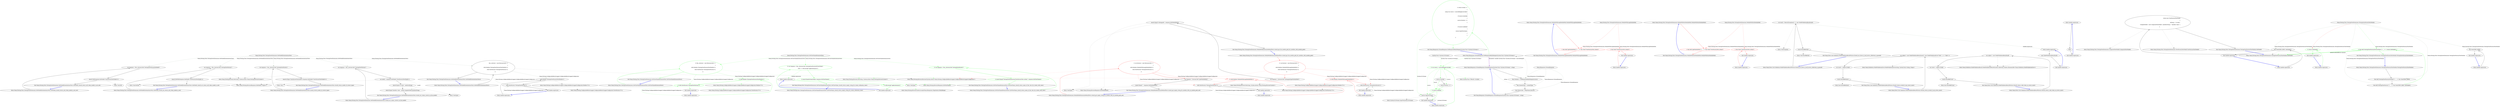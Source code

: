 digraph  {
n34 [label="Nancy.Testing.Tests.TestingViewExtensions.GetModelExtententionsTests", span=""];
n0 [cluster="Nancy.Testing.Tests.TestingViewExtensions.GetModelExtententionsTests.GetModelExtententionsTests()", label="Entry Nancy.Testing.Tests.TestingViewExtensions.GetModelExtententionsTests.GetModelExtententionsTests()", span="8-8"];
n1 [cluster="Nancy.Testing.Tests.TestingViewExtensions.GetModelExtententionsTests.GetModelExtententionsTests()", label="this._browser = new Browser(with =>\r\n            {\r\n                with.Module<TestingViewFactoryTestModule>();\r\n                with.ViewFactory<TestingViewFactory>();\r\n            })", span="10-14"];
n2 [cluster="Nancy.Testing.Tests.TestingViewExtensions.GetModelExtententionsTests.GetModelExtententionsTests()", label="Exit Nancy.Testing.Tests.TestingViewExtensions.GetModelExtententionsTests.GetModelExtententionsTests()", span="8-8"];
n3 [cluster="Nancy.Testing.Browser.Browser(System.Action<Nancy.Testing.ConfigurableBootstrapper.ConfigurableBootstrapperConfigurator>)", label="Entry Nancy.Testing.Browser.Browser(System.Action<Nancy.Testing.ConfigurableBootstrapper.ConfigurableBootstrapperConfigurator>)", span="26-26"];
n5 [cluster="lambda expression", label="with.Module<TestingViewFactoryTestModule>()", span="12-12"];
n6 [cluster="lambda expression", label="with.ViewFactory<TestingViewFactory>()", span="13-13"];
n4 [cluster="lambda expression", label="Entry lambda expression", span="10-14"];
n8 [cluster="Nancy.Testing.ConfigurableBootstrapper.ConfigurableBootstrapperConfigurator.Module<T>()", label="Entry Nancy.Testing.ConfigurableBootstrapper.ConfigurableBootstrapperConfigurator.Module<T>()", span="807-807"];
n7 [cluster="lambda expression", label="Exit lambda expression", span="10-14"];
n9 [cluster="Nancy.Testing.ConfigurableBootstrapper.ConfigurableBootstrapperConfigurator.ViewFactory<T>()", label="Entry Nancy.Testing.ConfigurableBootstrapper.ConfigurableBootstrapperConfigurator.ViewFactory<T>()", span="1338-1338"];
n10 [cluster="Nancy.Testing.Tests.TestingViewExtensions.GetModelExtententionsTests.GetModel_should_return_null_when_model_is_not_set()", label="Entry Nancy.Testing.Tests.TestingViewExtensions.GetModelExtententionsTests.GetModel_should_return_null_when_model_is_not_set()", span="19-19"];
n11 [cluster="Nancy.Testing.Tests.TestingViewExtensions.GetModelExtententionsTests.GetModel_should_return_null_when_model_is_not_set()", label="var response = this._browser.Get(''/testingViewFactoryNoModel'')", span="21-21"];
n12 [cluster="Nancy.Testing.Tests.TestingViewExtensions.GetModelExtententionsTests.GetModel_should_return_null_when_model_is_not_set()", label="Assert.Null(response.GetModel<ViewFactoryTestModel>())", span="22-22"];
n14 [cluster="Nancy.Testing.Browser.Get(string, System.Action<Nancy.Testing.BrowserContext>)", label="Entry Nancy.Testing.Browser.Get(string, System.Action<Nancy.Testing.BrowserContext>)", span="59-59"];
n13 [cluster="Nancy.Testing.Tests.TestingViewExtensions.GetModelExtententionsTests.GetModel_should_return_null_when_model_is_not_set()", label="Exit Nancy.Testing.Tests.TestingViewExtensions.GetModelExtententionsTests.GetModel_should_return_null_when_model_is_not_set()", span="19-19"];
n15 [cluster="Nancy.Testing.BrowserResponse.GetModel<TType>()", label="Entry Nancy.Testing.BrowserResponse.GetModel<TType>()", span="55-55"];
n16 [cluster="Unk.Null", label="Entry Unk.Null", span=""];
n17 [cluster="Nancy.Testing.Tests.TestingViewExtensions.GetModelExtententionsTests.GetModel_should_not_return_null_when_model_is_set()", label="Entry Nancy.Testing.Tests.TestingViewExtensions.GetModelExtententionsTests.GetModel_should_not_return_null_when_model_is_set()", span="26-26"];
n18 [cluster="Nancy.Testing.Tests.TestingViewExtensions.GetModelExtententionsTests.GetModel_should_not_return_null_when_model_is_set()", label="var response = this._browser.Get(''/testingViewFactory'')", span="28-28"];
n19 [cluster="Nancy.Testing.Tests.TestingViewExtensions.GetModelExtententionsTests.GetModel_should_not_return_null_when_model_is_set()", label="Assert.NotNull(response.GetModel<ViewFactoryTestModel>())", span="29-29"];
n20 [cluster="Nancy.Testing.Tests.TestingViewExtensions.GetModelExtententionsTests.GetModel_should_not_return_null_when_model_is_set()", label="Exit Nancy.Testing.Tests.TestingViewExtensions.GetModelExtententionsTests.GetModel_should_not_return_null_when_model_is_set()", span="26-26"];
n21 [cluster="Unk.NotNull", label="Entry Unk.NotNull", span=""];
n22 [cluster="Nancy.Testing.Tests.TestingViewExtensions.GetModelExtententionsTests.should_return_model_of_correct_type()", label="Entry Nancy.Testing.Tests.TestingViewExtensions.GetModelExtententionsTests.should_return_model_of_correct_type()", span="33-33"];
n23 [cluster="Nancy.Testing.Tests.TestingViewExtensions.GetModelExtententionsTests.should_return_model_of_correct_type()", label="var response = this._browser.Get(''/testingViewFactory'')", span="35-35"];
n24 [cluster="Nancy.Testing.Tests.TestingViewExtensions.GetModelExtententionsTests.should_return_model_of_correct_type()", label="Assert.IsType<ViewFactoryTestModel>(response.GetModel<ViewFactoryTestModel>())", span="36-36"];
n25 [cluster="Nancy.Testing.Tests.TestingViewExtensions.GetModelExtententionsTests.should_return_model_of_correct_type()", label="Exit Nancy.Testing.Tests.TestingViewExtensions.GetModelExtententionsTests.should_return_model_of_correct_type()", span="33-33"];
n26 [cluster="Unk.>", label="Entry Unk.>", span=""];
n27 [cluster="Nancy.Testing.Tests.TestingViewExtensions.GetModelExtententionsTests.should_set_values_correct_on_the_model()", label="Entry Nancy.Testing.Tests.TestingViewExtensions.GetModelExtententionsTests.should_set_values_correct_on_the_model()", span="40-40"];
n28 [cluster="Nancy.Testing.Tests.TestingViewExtensions.GetModelExtententionsTests.should_set_values_correct_on_the_model()", label="var response = this._browser.Get(''/testingViewFactory'')", span="42-42"];
n29 [cluster="Nancy.Testing.Tests.TestingViewExtensions.GetModelExtententionsTests.should_set_values_correct_on_the_model()", label="var model = response.GetModel<ViewFactoryTestModel>()", span="43-43"];
n30 [cluster="Nancy.Testing.Tests.TestingViewExtensions.GetModelExtententionsTests.should_set_values_correct_on_the_model()", label="Assert.Equal(''A value'', model.AString)", span="44-44"];
n31 [cluster="Nancy.Testing.Tests.TestingViewExtensions.GetModelExtententionsTests.should_set_values_correct_on_the_model()", label="Assert.Equal(''Another value'', model.ComplexModel.AnotherString)", span="45-45"];
n33 [cluster="Unk.Equal", label="Entry Unk.Equal", span=""];
n32 [cluster="Nancy.Testing.Tests.TestingViewExtensions.GetModelExtententionsTests.should_set_values_correct_on_the_model()", label="Exit Nancy.Testing.Tests.TestingViewExtensions.GetModelExtententionsTests.should_set_values_correct_on_the_model()", span="40-40"];
d6 [cluster="Nancy.Responses.StreamResponse.GetResponseBodyDelegate(System.Func<System.IO.Stream>)", color=green, community=0, label="0: return stream =>\r\n                {\r\n                    using (var source = sourceDelegate.Invoke())\r\n                    {\r\n                        if (source.CanSeek)\r\n                        {\r\n                            source.Position = 0;\r\n                        }\r\n\r\n                        if (source.CanRead)\r\n                        {\r\n                            source.CopyTo(stream);\r\n                        }\r\n                    }\r\n                };", span="16-30"];
d5 [cluster="Nancy.Responses.StreamResponse.GetResponseBodyDelegate(System.Func<System.IO.Stream>)", label="Entry Nancy.Responses.StreamResponse.GetResponseBodyDelegate(System.Func<System.IO.Stream>)", span="14-14"];
d7 [cluster="Nancy.Responses.StreamResponse.GetResponseBodyDelegate(System.Func<System.IO.Stream>)", label="Exit Nancy.Responses.StreamResponse.GetResponseBodyDelegate(System.Func<System.IO.Stream>)", span="14-14"];
d13 [cluster="lambda expression", label="source.CopyTo(stream)", span="27-27"];
d9 [cluster="lambda expression", color=green, community=0, label="0: var source = sourceDelegate.Invoke()", span="18-18"];
d18 [label="System.Func<System.IO.Stream>", span=""];
d8 [cluster="lambda expression", label="Entry lambda expression", span="16-30"];
d10 [cluster="lambda expression", label="source.CanSeek", span="20-20"];
d15 [cluster="System.Func<TResult>.Invoke()", label="Entry System.Func<TResult>.Invoke()", span="0-0"];
d11 [cluster="lambda expression", label="source.Position = 0", span="22-22"];
d12 [cluster="lambda expression", color=green, community=0, label="0: source.CanRead", span="25-25"];
d14 [cluster="lambda expression", label="Exit lambda expression", span="16-30"];
d1 [cluster="Nancy.Responses.StreamResponse.StreamResponse(System.Func<System.IO.Stream>, string)", label="this.Contents = GetResponseBodyDelegate(source)", span="9-9"];
d0 [cluster="Nancy.Responses.StreamResponse.StreamResponse(System.Func<System.IO.Stream>, string)", label="Entry Nancy.Responses.StreamResponse.StreamResponse(System.Func<System.IO.Stream>, string)", span="7-7"];
d16 [cluster="System.IO.Stream.CopyTo(System.IO.Stream)", label="Entry System.IO.Stream.CopyTo(System.IO.Stream)", span="0-0"];
d17 [label="Nancy.Responses.StreamResponse", span=""];
d2 [cluster="Nancy.Responses.StreamResponse.StreamResponse(System.Func<System.IO.Stream>, string)", label="this.ContentType = contentType", span="10-10"];
d4 [cluster="Nancy.Responses.StreamResponse.StreamResponse(System.Func<System.IO.Stream>, string)", label="Exit Nancy.Responses.StreamResponse.StreamResponse(System.Func<System.IO.Stream>, string)", span="7-7"];
d3 [cluster="Nancy.Responses.StreamResponse.StreamResponse(System.Func<System.IO.Stream>, string)", label="this.StatusCode = HttpStatusCode.OK", span="11-11"];
m1_0 [cluster="Nancy.Testing.Tests.TestingViewExtensions.GetViewNameExtensionTests.GetViewNameExtensionTests()", file="GetViewNameExtensionTests.cs", label="Entry Nancy.Testing.Tests.TestingViewExtensions.GetViewNameExtensionTests.GetViewNameExtensionTests()", span="8-8"];
m1_1 [cluster="Nancy.Testing.Tests.TestingViewExtensions.GetViewNameExtensionTests.GetViewNameExtensionTests()", color=green, community=0, file="GetViewNameExtensionTests.cs", label="0: this._browser = new Browser(with =>\r\n            {\r\n                with.Module<TestingViewFactoryTestModule>();\r\n                with.ViewFactory<TestingViewFactory>();\r\n            })", span="10-14"];
m1_2 [cluster="Nancy.Testing.Tests.TestingViewExtensions.GetViewNameExtensionTests.GetViewNameExtensionTests()", file="GetViewNameExtensionTests.cs", label="Exit Nancy.Testing.Tests.TestingViewExtensions.GetViewNameExtensionTests.GetViewNameExtensionTests()", span="8-8"];
m1_24 [cluster="Nancy.Testing.BrowserContext.Accept(Nancy.Responses.Negotiation.MediaRange)", file="GetViewNameExtensionTests.cs", label="Entry Nancy.Testing.BrowserContext.Accept(Nancy.Responses.Negotiation.MediaRange)", span="172-172"];
m1_8 [cluster="Nancy.Testing.ConfigurableBootstrapper.ConfigurableBootstrapperConfigurator.Module<T>()", file="GetViewNameExtensionTests.cs", label="Entry Nancy.Testing.ConfigurableBootstrapper.ConfigurableBootstrapperConfigurator.Module<T>()", span="807-807"];
m1_17 [cluster="Nancy.Testing.Tests.TestingViewExtensions.GetViewNameExtensionTests.GetViewName_should_return_empty_string_for_routes_withoutuu_view()", file="GetViewNameExtensionTests.cs", label="Entry Nancy.Testing.Tests.TestingViewExtensions.GetViewNameExtensionTests.GetViewName_should_return_empty_string_for_routes_withoutuu_view()", span="25-25"];
m1_18 [cluster="Nancy.Testing.Tests.TestingViewExtensions.GetViewNameExtensionTests.GetViewName_should_return_empty_string_for_routes_withoutuu_view()", color=green, community=0, file="GetViewNameExtensionTests.cs", label="0: var response = this._browser.Get(''/testingViewFactoryNoViewName'', \r\n                with => with.Accept(''application/json''))", span="27-28"];
m1_19 [cluster="Nancy.Testing.Tests.TestingViewExtensions.GetViewNameExtensionTests.GetViewName_should_return_empty_string_for_routes_withoutuu_view()", color=green, community=0, file="GetViewNameExtensionTests.cs", label="0: Assert.Equal(string.Empty, response.GetViewName())", span="29-29"];
m1_20 [cluster="Nancy.Testing.Tests.TestingViewExtensions.GetViewNameExtensionTests.GetViewName_should_return_empty_string_for_routes_withoutuu_view()", file="GetViewNameExtensionTests.cs", label="Exit Nancy.Testing.Tests.TestingViewExtensions.GetViewNameExtensionTests.GetViewName_should_return_empty_string_for_routes_withoutuu_view()", span="25-25"];
m1_14 [cluster="Nancy.Testing.Browser.Get(string, System.Action<Nancy.Testing.BrowserContext>)", file="GetViewNameExtensionTests.cs", label="Entry Nancy.Testing.Browser.Get(string, System.Action<Nancy.Testing.BrowserContext>)", span="59-59"];
m1_10 [cluster="Nancy.Testing.Tests.TestingViewExtensions.GetViewNameExtensionTests.GetViewName_should_return_name_of_the_view_for_routes_with_view()", file="GetViewNameExtensionTests.cs", label="Entry Nancy.Testing.Tests.TestingViewExtensions.GetViewNameExtensionTests.GetViewName_should_return_name_of_the_view_for_routes_with_view()", span="18-18"];
m1_11 [cluster="Nancy.Testing.Tests.TestingViewExtensions.GetViewNameExtensionTests.GetViewName_should_return_name_of_the_view_for_routes_with_view()", color=green, community=0, file="GetViewNameExtensionTests.cs", label="0: var response = this._browser.Get(''/testingViewFactory'')", span="20-20"];
m1_12 [cluster="Nancy.Testing.Tests.TestingViewExtensions.GetViewNameExtensionTests.GetViewName_should_return_name_of_the_view_for_routes_with_view()", color=green, community=0, file="GetViewNameExtensionTests.cs", label="0: Assert.Equal(''TestingViewExtensions/ViewFactoryTest.sshtml'', response.GetViewName())", span="21-21"];
m1_13 [cluster="Nancy.Testing.Tests.TestingViewExtensions.GetViewNameExtensionTests.GetViewName_should_return_name_of_the_view_for_routes_with_view()", file="GetViewNameExtensionTests.cs", label="Exit Nancy.Testing.Tests.TestingViewExtensions.GetViewNameExtensionTests.GetViewName_should_return_name_of_the_view_for_routes_with_view()", span="18-18"];
m1_16 [cluster="Unk.Equal", file="GetViewNameExtensionTests.cs", label="Entry Unk.Equal", span=""];
m1_21 [cluster="lambda expression", file="GetViewNameExtensionTests.cs", label="Entry lambda expression", span="28-28"];
m1_5 [cluster="lambda expression", color=green, community=0, file="GetViewNameExtensionTests.cs", label="0: with.Module<TestingViewFactoryTestModule>()", span="12-12"];
m1_6 [cluster="lambda expression", color=green, community=0, file="GetViewNameExtensionTests.cs", label="0: with.ViewFactory<TestingViewFactory>()", span="13-13"];
m1_4 [cluster="lambda expression", file="GetViewNameExtensionTests.cs", label="Entry lambda expression", span="10-14"];
m1_7 [cluster="lambda expression", file="GetViewNameExtensionTests.cs", label="Exit lambda expression", span="10-14"];
m1_22 [cluster="lambda expression", color=green, community=0, file="GetViewNameExtensionTests.cs", label="0: with.Accept(''application/json'')", span="28-28"];
m1_23 [cluster="lambda expression", file="GetViewNameExtensionTests.cs", label="Exit lambda expression", span="28-28"];
m1_15 [cluster="Nancy.Testing.BrowserResponse.GetViewName()", file="GetViewNameExtensionTests.cs", label="Entry Nancy.Testing.BrowserResponse.GetViewName()", span="65-65"];
m1_9 [cluster="Nancy.Testing.ConfigurableBootstrapper.ConfigurableBootstrapperConfigurator.ViewFactory<T>()", file="GetViewNameExtensionTests.cs", label="Entry Nancy.Testing.ConfigurableBootstrapper.ConfigurableBootstrapperConfigurator.ViewFactory<T>()", span="1338-1338"];
m1_25 [file="GetViewNameExtensionTests.cs", label="Nancy.Testing.Tests.TestingViewExtensions.GetViewNameExtensionTests", span=""];
m2_15 [cluster="Nancy.Testing.Tests.TestingViewExtensions.ModulePathExtensionMethodTests.should_get_empty_string_for_module_with_no_module_path_set()", file="ModulePathExtensionMethodTests.cs", label="Entry Nancy.Testing.Tests.TestingViewExtensions.ModulePathExtensionMethodTests.should_get_empty_string_for_module_with_no_module_path_set()", span="24-24"];
m2_16 [cluster="Nancy.Testing.Tests.TestingViewExtensions.ModulePathExtensionMethodTests.should_get_empty_string_for_module_with_no_module_path_set()", color=red, community=0, file="ModulePathExtensionMethodTests.cs", label="0: var browser = new Browser(with =>\r\n            {\r\n                with.Module<ModuleWithLongModulePath>();\r\n                with.ViewFactory<TestingViewFactory>();\r\n            })", span="27-31"];
m2_17 [cluster="Nancy.Testing.Tests.TestingViewExtensions.ModulePathExtensionMethodTests.should_get_empty_string_for_module_with_no_module_path_set()", file="ModulePathExtensionMethodTests.cs", label="var response = browser.Get(''/getModulePath'')", span="34-34"];
m2_18 [cluster="Nancy.Testing.Tests.TestingViewExtensions.ModulePathExtensionMethodTests.should_get_empty_string_for_module_with_no_module_path_set()", file="ModulePathExtensionMethodTests.cs", label="Assert.Equal('''', response.GetModulePath())", span="37-37"];
m2_19 [cluster="Nancy.Testing.Tests.TestingViewExtensions.ModulePathExtensionMethodTests.should_get_empty_string_for_module_with_no_module_path_set()", file="ModulePathExtensionMethodTests.cs", label="Exit Nancy.Testing.Tests.TestingViewExtensions.ModulePathExtensionMethodTests.should_get_empty_string_for_module_with_no_module_path_set()", span="24-24"];
m2_13 [cluster="Nancy.Testing.ConfigurableBootstrapper.ConfigurableBootstrapperConfigurator.Module<T>()", file="ModulePathExtensionMethodTests.cs", label="Entry Nancy.Testing.ConfigurableBootstrapper.ConfigurableBootstrapperConfigurator.Module<T>()", span="807-807"];
m2_24 [cluster="Nancy.Testing.Tests.TestingViewExtensions.ModuleWithLongModulePath.ModuleWithLongModulePath()", file="ModulePathExtensionMethodTests.cs", label="Entry Nancy.Testing.Tests.TestingViewExtensions.ModuleWithLongModulePath.ModuleWithLongModulePath()", span="43-43"];
m2_25 [cluster="Nancy.Testing.Tests.TestingViewExtensions.ModuleWithLongModulePath.ModuleWithLongModulePath()", color=red, community=0, file="ModulePathExtensionMethodTests.cs", label="1: this.Get[''/getModulePath''] = _ => this.View[''ViewFactoryTest.sshtml'']", span="46-46"];
m2_26 [cluster="Nancy.Testing.Tests.TestingViewExtensions.ModuleWithLongModulePath.ModuleWithLongModulePath()", file="ModulePathExtensionMethodTests.cs", label="Exit Nancy.Testing.Tests.TestingViewExtensions.ModuleWithLongModulePath.ModuleWithLongModulePath()", span="43-43"];
m2_6 [cluster="Nancy.Testing.Browser.Get(string, System.Action<Nancy.Testing.BrowserContext>)", file="ModulePathExtensionMethodTests.cs", label="Entry Nancy.Testing.Browser.Get(string, System.Action<Nancy.Testing.BrowserContext>)", span="59-59"];
m2_8 [cluster="Unk.Equal", file="ModulePathExtensionMethodTests.cs", label="Entry Unk.Equal", span=""];
m2_30 [cluster="Nancy.Testing.Tests.TestingViewExtensions.ModuleWithOutModulePath.ModuleWithOutModulePath()", file="ModulePathExtensionMethodTests.cs", label="Entry Nancy.Testing.Tests.TestingViewExtensions.ModuleWithOutModulePath.ModuleWithOutModulePath()", span="52-52"];
m2_31 [cluster="Nancy.Testing.Tests.TestingViewExtensions.ModuleWithOutModulePath.ModuleWithOutModulePath()", color=red, community=0, file="ModulePathExtensionMethodTests.cs", label="1: this.Get[''/getModulePath''] = _ => this.View[''ViewFactoryTest.sshtml'']", span="54-54"];
m2_32 [cluster="Nancy.Testing.Tests.TestingViewExtensions.ModuleWithOutModulePath.ModuleWithOutModulePath()", file="ModulePathExtensionMethodTests.cs", label="Exit Nancy.Testing.Tests.TestingViewExtensions.ModuleWithOutModulePath.ModuleWithOutModulePath()", span="52-52"];
m2_33 [cluster="lambda expression", file="ModulePathExtensionMethodTests.cs", label="Entry lambda expression", span="54-54"];
m2_10 [cluster="lambda expression", color=red, community=0, file="ModulePathExtensionMethodTests.cs", label="0: with.Module<ModuleWithLongModulePath>()", span="12-12"];
m2_11 [cluster="lambda expression", file="ModulePathExtensionMethodTests.cs", label="with.ViewFactory<TestingViewFactory>()", span="13-13"];
m2_9 [cluster="lambda expression", file="ModulePathExtensionMethodTests.cs", label="Entry lambda expression", span="10-14"];
m2_12 [cluster="lambda expression", file="ModulePathExtensionMethodTests.cs", label="Exit lambda expression", span="10-14"];
m2_21 [cluster="lambda expression", color=red, community=0, file="ModulePathExtensionMethodTests.cs", label="0: with.Module<ModuleWithLongModulePath>()", span="29-29"];
m2_22 [cluster="lambda expression", file="ModulePathExtensionMethodTests.cs", label="with.ViewFactory<TestingViewFactory>()", span="30-30"];
m2_20 [cluster="lambda expression", file="ModulePathExtensionMethodTests.cs", label="Entry lambda expression", span="27-31"];
m2_23 [cluster="lambda expression", file="ModulePathExtensionMethodTests.cs", label="Exit lambda expression", span="27-31"];
m2_27 [cluster="lambda expression", file="ModulePathExtensionMethodTests.cs", label="Entry lambda expression", span="46-46"];
m2_28 [cluster="lambda expression", color=red, community=0, file="ModulePathExtensionMethodTests.cs", label="1: this.View[''ViewFactoryTest.sshtml'']", span="46-46"];
m2_29 [cluster="lambda expression", file="ModulePathExtensionMethodTests.cs", label="Exit lambda expression", span="46-46"];
m2_34 [cluster="lambda expression", color=red, community=0, file="ModulePathExtensionMethodTests.cs", label="1: this.View[''ViewFactoryTest.sshtml'']", span="54-54"];
m2_35 [cluster="lambda expression", file="ModulePathExtensionMethodTests.cs", label="Exit lambda expression", span="54-54"];
m2_0 [cluster="Nancy.Testing.Tests.TestingViewExtensions.ModulePathExtensionMethodTests.should_get_the_module_path_for_modules_with_module_path()", file="ModulePathExtensionMethodTests.cs", label="Entry Nancy.Testing.Tests.TestingViewExtensions.ModulePathExtensionMethodTests.should_get_the_module_path_for_modules_with_module_path()", span="7-7"];
m2_1 [cluster="Nancy.Testing.Tests.TestingViewExtensions.ModulePathExtensionMethodTests.should_get_the_module_path_for_modules_with_module_path()", color=red, community=0, file="ModulePathExtensionMethodTests.cs", label="0: var browser = new Browser(with =>\r\n            {\r\n                with.Module<ModuleWithLongModulePath>();\r\n                with.ViewFactory<TestingViewFactory>();\r\n            })", span="10-14"];
m2_2 [cluster="Nancy.Testing.Tests.TestingViewExtensions.ModulePathExtensionMethodTests.should_get_the_module_path_for_modules_with_module_path()", file="ModulePathExtensionMethodTests.cs", label="var response = browser.Get(''/a/long/path/getModulePath'')", span="17-17"];
m2_3 [cluster="Nancy.Testing.Tests.TestingViewExtensions.ModulePathExtensionMethodTests.should_get_the_module_path_for_modules_with_module_path()", file="ModulePathExtensionMethodTests.cs", label="Assert.Equal(''/a/long/path'', response.GetModulePath())", span="20-20"];
m2_4 [cluster="Nancy.Testing.Tests.TestingViewExtensions.ModulePathExtensionMethodTests.should_get_the_module_path_for_modules_with_module_path()", file="ModulePathExtensionMethodTests.cs", label="Exit Nancy.Testing.Tests.TestingViewExtensions.ModulePathExtensionMethodTests.should_get_the_module_path_for_modules_with_module_path()", span="7-7"];
m2_7 [cluster="Nancy.Testing.BrowserResponse.GetModulePath()", file="ModulePathExtensionMethodTests.cs", label="Entry Nancy.Testing.BrowserResponse.GetModulePath()", span="85-85"];
m2_14 [cluster="Nancy.Testing.ConfigurableBootstrapper.ConfigurableBootstrapperConfigurator.ViewFactory<T>()", file="ModulePathExtensionMethodTests.cs", label="Entry Nancy.Testing.ConfigurableBootstrapper.ConfigurableBootstrapperConfigurator.ViewFactory<T>()", span="1338-1338"];
m2_36 [file="ModulePathExtensionMethodTests.cs", label="Nancy.Testing.Tests.TestingViewExtensions.ModuleWithLongModulePath", span=""];
m2_37 [file="ModulePathExtensionMethodTests.cs", label="Nancy.Testing.Tests.TestingViewExtensions.ModuleWithOutModulePath", span=""];
m3_4 [cluster="Unk.Exception", file="TestingViewFactory.cs", label="Entry Unk.Exception", span=""];
m3_15 [cluster="bool.ShouldBeTrue()", file="TestingViewFactory.cs", label="Entry bool.ShouldBeTrue()", span="85-85"];
m3_9 [cluster="Nancy.Validation.ModelValidationResult.ModelValidationResult(System.Collections.Generic.IEnumerable<Nancy.Validation.ModelValidationError>)", file="TestingViewFactory.cs", label="Entry Nancy.Validation.ModelValidationResult.ModelValidationResult(System.Collections.Generic.IEnumerable<Nancy.Validation.ModelValidationError>)", span="36-36"];
m3_16 [cluster="Nancy.Tests.Unit.Validation.ModelValidationResultFixture.Should_return_invalid_if_any_errors_exist()", file="TestingViewFactory.cs", label="Entry Nancy.Tests.Unit.Validation.ModelValidationResultFixture.Should_return_invalid_if_any_errors_exist()", span="31-31"];
m3_17 [cluster="Nancy.Tests.Unit.Validation.ModelValidationResultFixture.Should_return_invalid_if_any_errors_exist()", file="TestingViewFactory.cs", label="var subject = new ModelValidationResult(new[] { new ModelValidationError(''blah'', s => ''blah'') })", span="34-34"];
m3_18 [cluster="Nancy.Tests.Unit.Validation.ModelValidationResultFixture.Should_return_invalid_if_any_errors_exist()", file="TestingViewFactory.cs", label="var result = subject.IsValid", span="37-37"];
m3_19 [cluster="Nancy.Tests.Unit.Validation.ModelValidationResultFixture.Should_return_invalid_if_any_errors_exist()", file="TestingViewFactory.cs", label="result.ShouldBeFalse()", span="40-40"];
m3_20 [cluster="Nancy.Tests.Unit.Validation.ModelValidationResultFixture.Should_return_invalid_if_any_errors_exist()", file="TestingViewFactory.cs", label="Exit Nancy.Tests.Unit.Validation.ModelValidationResultFixture.Should_return_invalid_if_any_errors_exist()", span="31-31"];
m3_0 [cluster="Nancy.Tests.Unit.Validation.ModelValidationResultFixture.Should_not_throw_if_null_errors_collection_is_passed()", file="TestingViewFactory.cs", label="Entry Nancy.Tests.Unit.Validation.ModelValidationResultFixture.Should_not_throw_if_null_errors_collection_is_passed()", span="8-8"];
m3_1 [cluster="Nancy.Tests.Unit.Validation.ModelValidationResultFixture.Should_not_throw_if_null_errors_collection_is_passed()", file="TestingViewFactory.cs", label="var result = Record.Exception(() => new ModelValidationResult(null))", span="11-11"];
m3_2 [cluster="Nancy.Tests.Unit.Validation.ModelValidationResultFixture.Should_not_throw_if_null_errors_collection_is_passed()", file="TestingViewFactory.cs", label="result.ShouldBeNull()", span="14-14"];
m3_3 [cluster="Nancy.Tests.Unit.Validation.ModelValidationResultFixture.Should_not_throw_if_null_errors_collection_is_passed()", file="TestingViewFactory.cs", label="Exit Nancy.Tests.Unit.Validation.ModelValidationResultFixture.Should_not_throw_if_null_errors_collection_is_passed()", span="8-8"];
m3_22 [cluster="bool.ShouldBeFalse()", file="TestingViewFactory.cs", label="Entry bool.ShouldBeFalse()", span="90-90"];
m3_21 [cluster="Nancy.Validation.ModelValidationError.ModelValidationError(string, System.Func<string, string>)", file="TestingViewFactory.cs", label="Entry Nancy.Validation.ModelValidationError.ModelValidationError(string, System.Func<string, string>)", span="23-23"];
m3_5 [cluster="Unk.ShouldBeNull", file="TestingViewFactory.cs", label="Entry Unk.ShouldBeNull", span=""];
m3_23 [cluster="lambda expression", file="TestingViewFactory.cs", label="Entry lambda expression", span="34-34"];
m3_6 [cluster="lambda expression", file="TestingViewFactory.cs", label="Entry lambda expression", span="11-11"];
m3_7 [cluster="lambda expression", file="TestingViewFactory.cs", label="new ModelValidationResult(null)", span="11-11"];
m3_8 [cluster="lambda expression", file="TestingViewFactory.cs", label="Exit lambda expression", span="11-11"];
m3_24 [cluster="lambda expression", file="TestingViewFactory.cs", label="''blah''", span="34-34"];
m3_25 [cluster="lambda expression", file="TestingViewFactory.cs", label="Exit lambda expression", span="34-34"];
m3_10 [cluster="Nancy.Tests.Unit.Validation.ModelValidationResultFixture.Should_return_valid_when_no_errors_exist()", file="TestingViewFactory.cs", label="Entry Nancy.Tests.Unit.Validation.ModelValidationResultFixture.Should_return_valid_when_no_errors_exist()", span="18-18"];
m3_11 [cluster="Nancy.Tests.Unit.Validation.ModelValidationResultFixture.Should_return_valid_when_no_errors_exist()", file="TestingViewFactory.cs", label="var subject = new ModelValidationResult(null)", span="21-21"];
m3_12 [cluster="Nancy.Tests.Unit.Validation.ModelValidationResultFixture.Should_return_valid_when_no_errors_exist()", file="TestingViewFactory.cs", label="var result = subject.IsValid", span="24-24"];
m3_13 [cluster="Nancy.Tests.Unit.Validation.ModelValidationResultFixture.Should_return_valid_when_no_errors_exist()", file="TestingViewFactory.cs", label="result.ShouldBeTrue()", span="27-27"];
m3_14 [cluster="Nancy.Tests.Unit.Validation.ModelValidationResultFixture.Should_return_valid_when_no_errors_exist()", file="TestingViewFactory.cs", label="Exit Nancy.Tests.Unit.Validation.ModelValidationResultFixture.Should_return_valid_when_no_errors_exist()", span="18-18"];
m4_17 [cluster="Nancy.Testing.Tests.TestingViewExtensions.ViewFactoryTestModel.ViewFactoryTestModel()", file="TestingViewFactoryTestModule.cs", label="Entry Nancy.Testing.Tests.TestingViewExtensions.ViewFactoryTestModel.ViewFactoryTestModel()", span="22-22"];
m4_18 [cluster="Nancy.Testing.Tests.TestingViewExtensions.CompositeTestModel.CompositeTestModel()", file="TestingViewFactoryTestModule.cs", label="Entry Nancy.Testing.Tests.TestingViewExtensions.CompositeTestModel.CompositeTestModel()", span="28-28"];
m4_0 [cluster="Nancy.Testing.Tests.TestingViewExtensions.TestingViewFactoryTestModule.TestingViewFactoryTestModule()", file="TestingViewFactoryTestModule.cs", label="Entry Nancy.Testing.Tests.TestingViewExtensions.TestingViewFactoryTestModule.TestingViewFactoryTestModule()", span="5-5"];
m4_1 [cluster="Nancy.Testing.Tests.TestingViewExtensions.TestingViewFactoryTestModule.TestingViewFactoryTestModule()", file="TestingViewFactoryTestModule.cs", label="this.Get[''/testingViewFactoryNoModel''] = _ => this.View[VIEW_PATH]", span="7-7"];
m4_2 [cluster="Nancy.Testing.Tests.TestingViewExtensions.TestingViewFactoryTestModule.TestingViewFactoryTestModule()", file="TestingViewFactoryTestModule.cs", label="this.Get[''/testingViewFactory''] = _ => this.View[VIEW_PATH, GetModel()]", span="8-8"];
m4_3 [cluster="Nancy.Testing.Tests.TestingViewExtensions.TestingViewFactoryTestModule.TestingViewFactoryTestModule()", color=green, community=0, file="TestingViewFactoryTestModule.cs", label="0: this.Get[''/testingViewFactoryNoViewName''] = _ => { return GetModel(); }", span="10-10"];
m4_4 [cluster="Nancy.Testing.Tests.TestingViewExtensions.TestingViewFactoryTestModule.TestingViewFactoryTestModule()", file="TestingViewFactoryTestModule.cs", label="Exit Nancy.Testing.Tests.TestingViewExtensions.TestingViewFactoryTestModule.TestingViewFactoryTestModule()", span="5-5"];
m4_12 [cluster="lambda expression", file="TestingViewFactoryTestModule.cs", label="Entry lambda expression", span="9-9"];
m4_5 [cluster="lambda expression", file="TestingViewFactoryTestModule.cs", label="Entry lambda expression", span="7-7"];
m4_6 [cluster="lambda expression", file="TestingViewFactoryTestModule.cs", label="this.View[VIEW_PATH]", span="7-7"];
m4_7 [cluster="lambda expression", file="TestingViewFactoryTestModule.cs", label="Exit lambda expression", span="7-7"];
m4_8 [cluster="lambda expression", file="TestingViewFactoryTestModule.cs", label="Entry lambda expression", span="8-8"];
m4_9 [cluster="lambda expression", file="TestingViewFactoryTestModule.cs", label="this.View[VIEW_PATH, GetModel()]", span="8-8"];
m4_10 [cluster="lambda expression", file="TestingViewFactoryTestModule.cs", label="Exit lambda expression", span="8-8"];
m4_13 [cluster="lambda expression", color=green, community=0, file="TestingViewFactoryTestModule.cs", label="0: return GetModel();", span="10-10"];
m4_14 [cluster="lambda expression", file="TestingViewFactoryTestModule.cs", label="Exit lambda expression", span="9-9"];
m4_11 [cluster="Nancy.Testing.Tests.TestingViewExtensions.TestingViewFactoryTestModule.GetModel()", file="TestingViewFactoryTestModule.cs", label="Entry Nancy.Testing.Tests.TestingViewExtensions.TestingViewFactoryTestModule.GetModel()", span="12-12"];
m4_15 [cluster="Nancy.Testing.Tests.TestingViewExtensions.TestingViewFactoryTestModule.GetModel()", file="TestingViewFactoryTestModule.cs", label="return new ViewFactoryTestModel\r\n            {\r\n                AString = ''A value'',\r\n                ComplexModel = new CompositeTestModel { AnotherString = ''Another value'' }\r\n            };", span="14-18"];
m4_16 [cluster="Nancy.Testing.Tests.TestingViewExtensions.TestingViewFactoryTestModule.GetModel()", file="TestingViewFactoryTestModule.cs", label="Exit Nancy.Testing.Tests.TestingViewExtensions.TestingViewFactoryTestModule.GetModel()", span="12-12"];
m4_19 [file="TestingViewFactoryTestModule.cs", label="Nancy.Testing.Tests.TestingViewExtensions.TestingViewFactoryTestModule", span=""];
n34 -> n1  [color=darkseagreen4, key=1, label="Nancy.Testing.Tests.TestingViewExtensions.GetModelExtententionsTests", style=dashed];
n34 -> n11  [color=darkseagreen4, key=1, label="Nancy.Testing.Tests.TestingViewExtensions.GetModelExtententionsTests", style=dashed];
n34 -> n18  [color=darkseagreen4, key=1, label="Nancy.Testing.Tests.TestingViewExtensions.GetModelExtententionsTests", style=dashed];
n34 -> n23  [color=darkseagreen4, key=1, label="Nancy.Testing.Tests.TestingViewExtensions.GetModelExtententionsTests", style=dashed];
n34 -> n28  [color=darkseagreen4, key=1, label="Nancy.Testing.Tests.TestingViewExtensions.GetModelExtententionsTests", style=dashed];
n0 -> n1  [key=0, style=solid];
n1 -> n2  [key=0, style=solid];
n1 -> n3  [key=2, style=dotted];
n1 -> n5  [color=darkseagreen4, key=1, label="Nancy.Testing.ConfigurableBootstrapper.ConfigurableBootstrapperConfigurator", style=dashed];
n1 -> n6  [color=darkseagreen4, key=1, label="Nancy.Testing.ConfigurableBootstrapper.ConfigurableBootstrapperConfigurator", style=dashed];
n2 -> n0  [color=blue, key=0, style=bold];
n5 -> n6  [key=0, style=solid];
n5 -> n8  [key=2, style=dotted];
n6 -> n7  [key=0, style=solid];
n6 -> n9  [key=2, style=dotted];
n4 -> n5  [key=0, style=solid];
n4 -> n6  [color=darkseagreen4, key=1, label="Nancy.Testing.ConfigurableBootstrapper.ConfigurableBootstrapperConfigurator", style=dashed];
n7 -> n4  [color=blue, key=0, style=bold];
n10 -> n11  [key=0, style=solid];
n11 -> n12  [key=0, style=solid];
n11 -> n14  [key=2, style=dotted];
n12 -> n13  [key=0, style=solid];
n12 -> n15  [key=2, style=dotted];
n12 -> n16  [key=2, style=dotted];
n13 -> n10  [color=blue, key=0, style=bold];
n17 -> n18  [key=0, style=solid];
n18 -> n19  [key=0, style=solid];
n18 -> n14  [key=2, style=dotted];
n19 -> n20  [key=0, style=solid];
n19 -> n15  [key=2, style=dotted];
n19 -> n21  [key=2, style=dotted];
n20 -> n17  [color=blue, key=0, style=bold];
n22 -> n23  [key=0, style=solid];
n23 -> n24  [key=0, style=solid];
n23 -> n14  [key=2, style=dotted];
n24 -> n25  [key=0, style=solid];
n24 -> n15  [key=2, style=dotted];
n24 -> n26  [key=2, style=dotted];
n25 -> n22  [color=blue, key=0, style=bold];
n27 -> n28  [key=0, style=solid];
n28 -> n29  [key=0, style=solid];
n28 -> n14  [key=2, style=dotted];
n29 -> n30  [key=0, style=solid];
n29 -> n15  [key=2, style=dotted];
n29 -> n31  [color=darkseagreen4, key=1, label=model, style=dashed];
n30 -> n31  [key=0, style=solid];
n30 -> n33  [key=2, style=dotted];
n31 -> n32  [key=0, style=solid];
n31 -> n33  [key=2, style=dotted];
n32 -> n27  [color=blue, key=0, style=bold];
d6 -> d7  [color=green, key=0, style=solid];
d6 -> d13  [color=green, key=1, label="System.IO.Stream", style=dashed];
d5 -> d6  [color=green, key=0, style=solid];
d5 -> d9  [color=green, key=1, label="System.Func<System.IO.Stream>", style=dashed];
d5 -> d0  [color=darkorchid, key=3, label="Parameter variable System.Func<System.IO.Stream> sourceDelegate", style=bold];
d7 -> d5  [color=blue, key=0, style=bold];
d13 -> d14  [key=0, style=solid];
d13 -> d16  [key=2, style=dotted];
d9 -> d10  [color=green, key=0, style=solid];
d9 -> d15  [color=green, key=2, style=dotted];
d9 -> d11  [color=green, key=1, label=source, style=dashed];
d9 -> d12  [color=green, key=1, label=source, style=dashed];
d9 -> d13  [color=green, key=1, label=source, style=dashed];
d18 -> d9  [color=green, key=1, label="System.Func<System.IO.Stream>", style=dashed];
d8 -> d9  [color=green, key=0, style=solid];
d8 -> d13  [color=darkseagreen4, key=1, label="System.IO.Stream", style=dashed];
d10 -> d12  [color=green, key=0, style=solid];
d10 -> d11  [key=0, style=solid];
d11 -> d12  [color=green, key=0, style=solid];
d12 -> d13  [color=green, key=0, style=solid];
d12 -> d14  [color=green, key=0, style=solid];
d14 -> d8  [color=blue, key=0, style=bold];
d1 -> d5  [key=2, style=dotted];
d1 -> d2  [key=0, style=solid];
d0 -> d1  [key=0, style=solid];
d0 -> d2  [color=darkseagreen4, key=1, label=string, style=dashed];
d17 -> d1  [color=darkseagreen4, key=1, label="Nancy.Responses.StreamResponse", style=dashed];
d17 -> d2  [color=darkseagreen4, key=1, label="Nancy.Responses.StreamResponse", style=dashed];
d17 -> d3  [color=darkseagreen4, key=1, label="Nancy.Responses.StreamResponse", style=dashed];
d2 -> d3  [key=0, style=solid];
d4 -> d0  [color=blue, key=0, style=bold];
d3 -> d4  [key=0, style=solid];
m1_0 -> m1_1  [color=green, key=0, style=solid];
m1_1 -> m1_2  [color=green, key=0, style=solid];
m1_1 -> n3  [color=green, key=2, style=dotted];
m1_1 -> m1_5  [color=green, key=1, label="Nancy.Testing.ConfigurableBootstrapper.ConfigurableBootstrapperConfigurator", style=dashed];
m1_1 -> m1_6  [color=green, key=1, label="Nancy.Testing.ConfigurableBootstrapper.ConfigurableBootstrapperConfigurator", style=dashed];
m1_2 -> m1_0  [color=blue, key=0, style=bold];
m1_17 -> m1_18  [color=green, key=0, style=solid];
m1_18 -> m1_19  [color=green, key=0, style=solid];
m1_18 -> m1_14  [color=green, key=2, style=dotted];
m1_18 -> m1_21  [color=green, key=1, label="lambda expression", style=dashed];
m1_19 -> m1_20  [color=green, key=0, style=solid];
m1_19 -> m1_15  [color=green, key=2, style=dotted];
m1_19 -> m1_16  [color=green, key=2, style=dotted];
m1_20 -> m1_17  [color=blue, key=0, style=bold];
m1_10 -> m1_11  [color=green, key=0, style=solid];
m1_11 -> m1_12  [color=green, key=0, style=solid];
m1_11 -> m1_14  [color=green, key=2, style=dotted];
m1_12 -> m1_13  [color=green, key=0, style=solid];
m1_12 -> m1_15  [color=green, key=2, style=dotted];
m1_12 -> m1_16  [color=green, key=2, style=dotted];
m1_13 -> m1_10  [color=blue, key=0, style=bold];
m1_21 -> m1_22  [color=green, key=0, style=solid];
m1_5 -> m1_6  [color=green, key=0, style=solid];
m1_5 -> m1_8  [color=green, key=2, style=dotted];
m1_6 -> m1_7  [color=green, key=0, style=solid];
m1_6 -> m1_9  [color=green, key=2, style=dotted];
m1_4 -> m1_5  [color=green, key=0, style=solid];
m1_4 -> m1_6  [color=green, key=1, label="Nancy.Testing.ConfigurableBootstrapper.ConfigurableBootstrapperConfigurator", style=dashed];
m1_7 -> m1_4  [color=blue, key=0, style=bold];
m1_22 -> m1_23  [color=green, key=0, style=solid];
m1_22 -> m1_24  [color=green, key=2, style=dotted];
m1_23 -> m1_21  [color=blue, key=0, style=bold];
m1_25 -> m1_1  [color=green, key=1, label="Nancy.Testing.Tests.TestingViewExtensions.GetViewNameExtensionTests", style=dashed];
m1_25 -> m1_11  [color=green, key=1, label="Nancy.Testing.Tests.TestingViewExtensions.GetViewNameExtensionTests", style=dashed];
m1_25 -> m1_18  [color=green, key=1, label="Nancy.Testing.Tests.TestingViewExtensions.GetViewNameExtensionTests", style=dashed];
m2_15 -> m2_16  [color=red, key=0, style=solid];
m2_16 -> m2_17  [color=red, key=0, style=solid];
m2_16 -> n3  [color=red, key=2, style=dotted];
m2_16 -> m2_21  [color=red, key=1, label="Nancy.Testing.ConfigurableBootstrapper.ConfigurableBootstrapperConfigurator", style=dashed];
m2_16 -> m2_22  [color=red, key=1, label="Nancy.Testing.ConfigurableBootstrapper.ConfigurableBootstrapperConfigurator", style=dashed];
m2_17 -> m2_18  [key=0, style=solid];
m2_17 -> m2_6  [key=2, style=dotted];
m2_18 -> m2_19  [key=0, style=solid];
m2_18 -> m2_7  [key=2, style=dotted];
m2_18 -> m2_8  [key=2, style=dotted];
m2_19 -> m2_15  [color=blue, key=0, style=bold];
m2_24 -> m2_25  [color=red, key=0, style=solid];
m2_25 -> m2_26  [color=red, key=0, style=solid];
m2_26 -> m2_24  [color=blue, key=0, style=bold];
m2_30 -> m2_31  [color=red, key=0, style=solid];
m2_31 -> m2_32  [color=red, key=0, style=solid];
m2_32 -> m2_30  [color=blue, key=0, style=bold];
m2_33 -> m2_34  [color=red, key=0, style=solid];
m2_10 -> m2_11  [color=red, key=0, style=solid];
m2_10 -> m2_13  [color=red, key=2, style=dotted];
m2_11 -> m2_12  [key=0, style=solid];
m2_11 -> m2_14  [key=2, style=dotted];
m2_9 -> m2_10  [color=red, key=0, style=solid];
m2_9 -> m2_11  [color=darkseagreen4, key=1, label="Nancy.Testing.ConfigurableBootstrapper.ConfigurableBootstrapperConfigurator", style=dashed];
m2_12 -> m2_9  [color=blue, key=0, style=bold];
m2_21 -> m2_22  [color=red, key=0, style=solid];
m2_21 -> m2_13  [color=red, key=2, style=dotted];
m2_22 -> m2_23  [key=0, style=solid];
m2_22 -> m2_14  [key=2, style=dotted];
m2_20 -> m2_21  [color=red, key=0, style=solid];
m2_20 -> m2_22  [color=darkseagreen4, key=1, label="Nancy.Testing.ConfigurableBootstrapper.ConfigurableBootstrapperConfigurator", style=dashed];
m2_23 -> m2_20  [color=blue, key=0, style=bold];
m2_27 -> m2_28  [color=red, key=0, style=solid];
m2_28 -> m2_29  [color=red, key=0, style=solid];
m2_29 -> m2_27  [color=blue, key=0, style=bold];
m2_34 -> m2_35  [color=red, key=0, style=solid];
m2_35 -> m2_33  [color=blue, key=0, style=bold];
m2_0 -> m2_1  [color=red, key=0, style=solid];
m2_1 -> m2_2  [color=red, key=0, style=solid];
m2_1 -> n3  [color=red, key=2, style=dotted];
m2_1 -> m2_10  [color=red, key=1, label="Nancy.Testing.ConfigurableBootstrapper.ConfigurableBootstrapperConfigurator", style=dashed];
m2_1 -> m2_11  [color=red, key=1, label="Nancy.Testing.ConfigurableBootstrapper.ConfigurableBootstrapperConfigurator", style=dashed];
m2_2 -> m2_3  [key=0, style=solid];
m2_2 -> m2_6  [key=2, style=dotted];
m2_3 -> m2_4  [key=0, style=solid];
m2_3 -> m2_7  [key=2, style=dotted];
m2_3 -> m2_8  [key=2, style=dotted];
m2_4 -> m2_0  [color=blue, key=0, style=bold];
m2_36 -> m2_25  [color=red, key=1, label="Nancy.Testing.Tests.TestingViewExtensions.ModuleWithLongModulePath", style=dashed];
m2_36 -> m2_28  [color=red, key=1, label="Nancy.Testing.Tests.TestingViewExtensions.ModuleWithLongModulePath", style=dashed];
m2_37 -> m2_31  [color=red, key=1, label="Nancy.Testing.Tests.TestingViewExtensions.ModuleWithOutModulePath", style=dashed];
m2_37 -> m2_34  [color=red, key=1, label="Nancy.Testing.Tests.TestingViewExtensions.ModuleWithOutModulePath", style=dashed];
m3_16 -> m3_17  [key=0, style=solid];
m3_17 -> m3_18  [key=0, style=solid];
m3_17 -> m3_9  [key=2, style=dotted];
m3_17 -> m3_21  [key=2, style=dotted];
m3_18 -> m3_19  [key=0, style=solid];
m3_19 -> m3_20  [key=0, style=solid];
m3_19 -> m3_22  [key=2, style=dotted];
m3_20 -> m3_16  [color=blue, key=0, style=bold];
m3_0 -> m3_1  [key=0, style=solid];
m3_1 -> m3_2  [key=0, style=solid];
m3_1 -> m3_4  [key=2, style=dotted];
m3_1 -> m3_6  [color=darkseagreen4, key=1, label="lambda expression", style=dashed];
m3_2 -> m3_3  [key=0, style=solid];
m3_2 -> m3_5  [key=2, style=dotted];
m3_3 -> m3_0  [color=blue, key=0, style=bold];
m3_23 -> m3_24  [key=0, style=solid];
m3_6 -> m3_7  [key=0, style=solid];
m3_7 -> m3_8  [key=0, style=solid];
m3_7 -> m3_9  [key=2, style=dotted];
m3_8 -> m3_6  [color=blue, key=0, style=bold];
m3_24 -> m3_25  [key=0, style=solid];
m3_25 -> m3_23  [color=blue, key=0, style=bold];
m3_10 -> m3_11  [key=0, style=solid];
m3_11 -> m3_12  [key=0, style=solid];
m3_11 -> m3_9  [key=2, style=dotted];
m3_12 -> m3_13  [key=0, style=solid];
m3_13 -> m3_14  [key=0, style=solid];
m3_13 -> m3_15  [key=2, style=dotted];
m3_14 -> m3_10  [color=blue, key=0, style=bold];
m4_0 -> m4_1  [key=0, style=solid];
m4_1 -> m4_2  [key=0, style=solid];
m4_2 -> m4_3  [color=green, key=0, style=solid];
m4_3 -> m4_4  [color=green, key=0, style=solid];
m4_3 -> m4_11  [color=green, key=3, label="method methodReturn dynamic ", style=bold];
m4_4 -> m4_0  [color=blue, key=0, style=bold];
m4_12 -> m4_13  [color=green, key=0, style=solid];
m4_5 -> m4_6  [key=0, style=solid];
m4_6 -> m4_7  [key=0, style=solid];
m4_7 -> m4_5  [color=blue, key=0, style=bold];
m4_8 -> m4_9  [key=0, style=solid];
m4_9 -> m4_10  [key=0, style=solid];
m4_9 -> m4_11  [key=2, style=dotted];
m4_10 -> m4_8  [color=blue, key=0, style=bold];
m4_13 -> m4_14  [color=green, key=0, style=solid];
m4_13 -> m4_11  [color=green, key=2, style=dotted];
m4_14 -> m4_12  [color=blue, key=0, style=bold];
m4_11 -> m4_15  [key=0, style=solid];
m4_15 -> m4_16  [key=0, style=solid];
m4_15 -> m4_17  [key=2, style=dotted];
m4_15 -> m4_18  [key=2, style=dotted];
m4_16 -> m4_11  [color=blue, key=0, style=bold];
m4_19 -> m4_1  [color=darkseagreen4, key=1, label="Nancy.Testing.Tests.TestingViewExtensions.TestingViewFactoryTestModule", style=dashed];
m4_19 -> m4_6  [color=darkseagreen4, key=1, label="Nancy.Testing.Tests.TestingViewExtensions.TestingViewFactoryTestModule", style=dashed];
m4_19 -> m4_2  [color=darkseagreen4, key=1, label="Nancy.Testing.Tests.TestingViewExtensions.TestingViewFactoryTestModule", style=dashed];
m4_19 -> m4_9  [color=darkseagreen4, key=1, label="Nancy.Testing.Tests.TestingViewExtensions.TestingViewFactoryTestModule", style=dashed];
m4_19 -> m4_3  [color=green, key=1, label="Nancy.Testing.Tests.TestingViewExtensions.TestingViewFactoryTestModule", style=dashed];
m4_19 -> m4_13  [color=red, key=1, label="Nancy.Testing.Tests.TestingViewExtensions.TestingViewFactoryTestModule", style=dashed];
}

